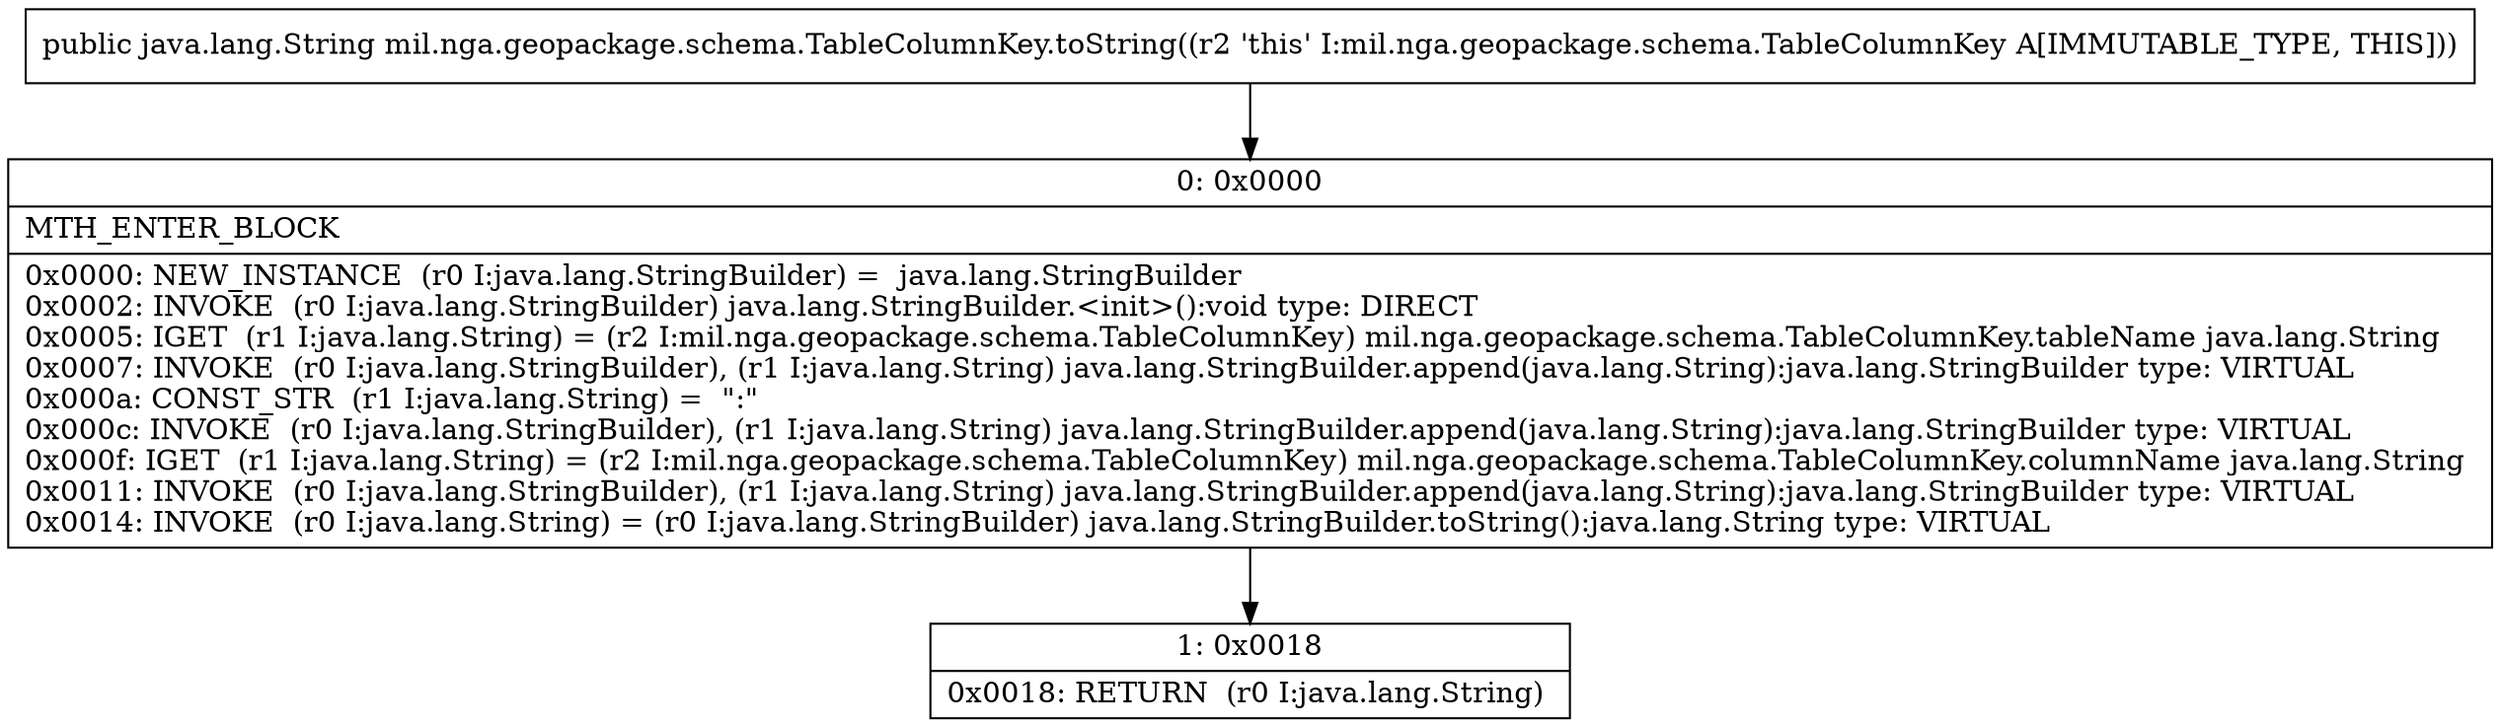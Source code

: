 digraph "CFG formil.nga.geopackage.schema.TableColumnKey.toString()Ljava\/lang\/String;" {
Node_0 [shape=record,label="{0\:\ 0x0000|MTH_ENTER_BLOCK\l|0x0000: NEW_INSTANCE  (r0 I:java.lang.StringBuilder) =  java.lang.StringBuilder \l0x0002: INVOKE  (r0 I:java.lang.StringBuilder) java.lang.StringBuilder.\<init\>():void type: DIRECT \l0x0005: IGET  (r1 I:java.lang.String) = (r2 I:mil.nga.geopackage.schema.TableColumnKey) mil.nga.geopackage.schema.TableColumnKey.tableName java.lang.String \l0x0007: INVOKE  (r0 I:java.lang.StringBuilder), (r1 I:java.lang.String) java.lang.StringBuilder.append(java.lang.String):java.lang.StringBuilder type: VIRTUAL \l0x000a: CONST_STR  (r1 I:java.lang.String) =  \":\" \l0x000c: INVOKE  (r0 I:java.lang.StringBuilder), (r1 I:java.lang.String) java.lang.StringBuilder.append(java.lang.String):java.lang.StringBuilder type: VIRTUAL \l0x000f: IGET  (r1 I:java.lang.String) = (r2 I:mil.nga.geopackage.schema.TableColumnKey) mil.nga.geopackage.schema.TableColumnKey.columnName java.lang.String \l0x0011: INVOKE  (r0 I:java.lang.StringBuilder), (r1 I:java.lang.String) java.lang.StringBuilder.append(java.lang.String):java.lang.StringBuilder type: VIRTUAL \l0x0014: INVOKE  (r0 I:java.lang.String) = (r0 I:java.lang.StringBuilder) java.lang.StringBuilder.toString():java.lang.String type: VIRTUAL \l}"];
Node_1 [shape=record,label="{1\:\ 0x0018|0x0018: RETURN  (r0 I:java.lang.String) \l}"];
MethodNode[shape=record,label="{public java.lang.String mil.nga.geopackage.schema.TableColumnKey.toString((r2 'this' I:mil.nga.geopackage.schema.TableColumnKey A[IMMUTABLE_TYPE, THIS])) }"];
MethodNode -> Node_0;
Node_0 -> Node_1;
}

